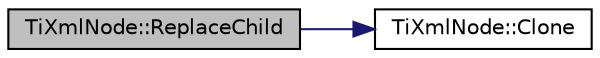 digraph "TiXmlNode::ReplaceChild"
{
  edge [fontname="Helvetica",fontsize="10",labelfontname="Helvetica",labelfontsize="10"];
  node [fontname="Helvetica",fontsize="10",shape=record];
  rankdir="LR";
  Node1 [label="TiXmlNode::ReplaceChild",height=0.2,width=0.4,color="black", fillcolor="grey75", style="filled" fontcolor="black"];
  Node1 -> Node2 [color="midnightblue",fontsize="10",style="solid",fontname="Helvetica"];
  Node2 [label="TiXmlNode::Clone",height=0.2,width=0.4,color="black", fillcolor="white", style="filled",URL="$d9/dca/class_ti_xml_node.html#a4508cc3a2d7a98e96a54cc09c37a78a4"];
}
